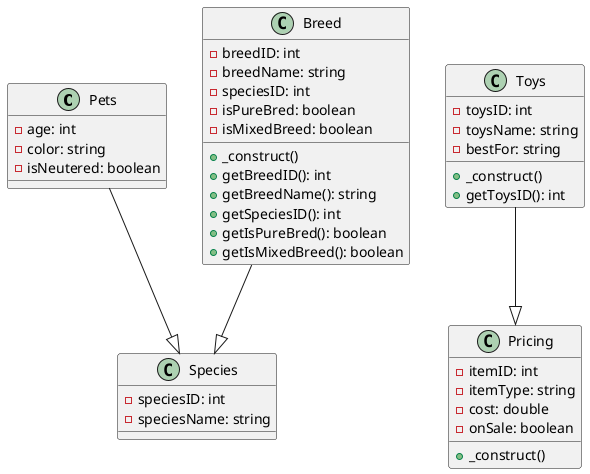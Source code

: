 @startuml

class Pets {
  - age: int
  - color: string
  - isNeutered: boolean
}

class Species {
  - speciesID: int
  - speciesName: string
}

class Breed {
  - breedID: int
  - breedName: string
  - speciesID: int
  - isPureBred: boolean
  - isMixedBreed: boolean
  + _construct()
  + getBreedID(): int
  + getBreedName(): string
  + getSpeciesID(): int
  + getIsPureBred(): boolean
  + getIsMixedBreed(): boolean
}

class Toys {
  - toysID: int
  - toysName: string
  - bestFor: string
  + _construct()
  + getToysID(): int
}

class Pricing {
  - itemID: int
  - itemType: string
  - cost: double
  - onSale: boolean
  + _construct()
}

Pets --|> Species
Breed --|> Species
Toys --|> Pricing

@enduml
